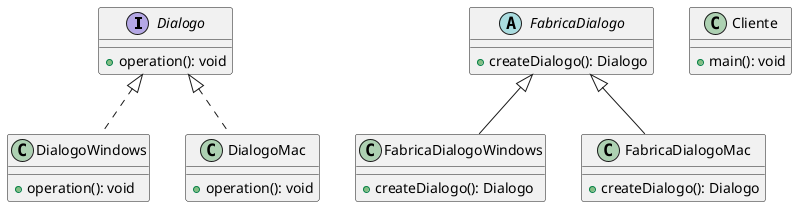 @startuml

interface Dialogo {
  + operation(): void
}

class DialogoWindows implements Dialogo {
  + operation(): void
}

class DialogoMac implements Dialogo {
  + operation(): void
}

abstract class FabricaDialogo {
  + createDialogo(): Dialogo
}

class FabricaDialogoWindows extends FabricaDialogo {
  + createDialogo(): Dialogo
}

class FabricaDialogoMac extends FabricaDialogo {
  + createDialogo(): Dialogo
}

class Cliente {
  + main(): void
}

@enduml